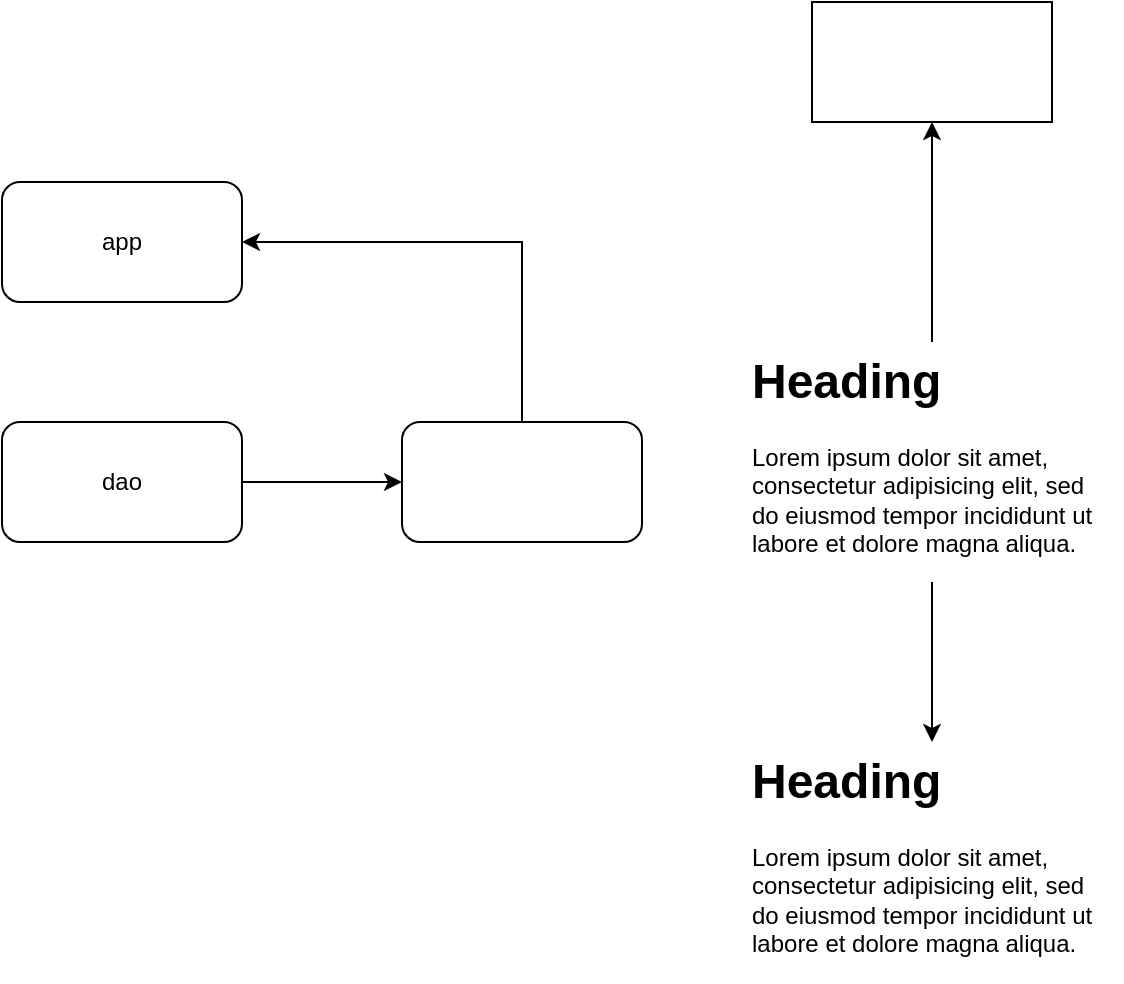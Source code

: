 <mxfile version="13.10.1" type="github">
  <diagram id="uULQ0KhdrBwxzNjOXBOE" name="Page-1">
    <mxGraphModel dx="1422" dy="761" grid="1" gridSize="10" guides="1" tooltips="1" connect="1" arrows="1" fold="1" page="1" pageScale="1" pageWidth="827" pageHeight="1169" math="0" shadow="0">
      <root>
        <mxCell id="0" />
        <mxCell id="1" parent="0" />
        <mxCell id="gvS05ff8z0PJqEDndU3Q-1" value="app" style="rounded=1;whiteSpace=wrap;html=1;" vertex="1" parent="1">
          <mxGeometry x="170" y="160" width="120" height="60" as="geometry" />
        </mxCell>
        <mxCell id="gvS05ff8z0PJqEDndU3Q-4" value="" style="edgeStyle=orthogonalEdgeStyle;rounded=0;orthogonalLoop=1;jettySize=auto;html=1;" edge="1" parent="1" source="gvS05ff8z0PJqEDndU3Q-2" target="gvS05ff8z0PJqEDndU3Q-3">
          <mxGeometry relative="1" as="geometry" />
        </mxCell>
        <mxCell id="gvS05ff8z0PJqEDndU3Q-2" value="dao" style="rounded=1;whiteSpace=wrap;html=1;" vertex="1" parent="1">
          <mxGeometry x="170" y="280" width="120" height="60" as="geometry" />
        </mxCell>
        <mxCell id="gvS05ff8z0PJqEDndU3Q-5" style="edgeStyle=orthogonalEdgeStyle;rounded=0;orthogonalLoop=1;jettySize=auto;html=1;entryX=1;entryY=0.5;entryDx=0;entryDy=0;" edge="1" parent="1" source="gvS05ff8z0PJqEDndU3Q-3" target="gvS05ff8z0PJqEDndU3Q-1">
          <mxGeometry relative="1" as="geometry">
            <mxPoint x="420" y="170" as="targetPoint" />
            <Array as="points">
              <mxPoint x="430" y="190" />
            </Array>
          </mxGeometry>
        </mxCell>
        <mxCell id="gvS05ff8z0PJqEDndU3Q-3" value="" style="whiteSpace=wrap;html=1;rounded=1;" vertex="1" parent="1">
          <mxGeometry x="370" y="280" width="120" height="60" as="geometry" />
        </mxCell>
        <mxCell id="gvS05ff8z0PJqEDndU3Q-8" value="" style="edgeStyle=orthogonalEdgeStyle;rounded=0;orthogonalLoop=1;jettySize=auto;html=1;" edge="1" parent="1" source="gvS05ff8z0PJqEDndU3Q-6" target="gvS05ff8z0PJqEDndU3Q-7">
          <mxGeometry relative="1" as="geometry" />
        </mxCell>
        <mxCell id="gvS05ff8z0PJqEDndU3Q-10" value="" style="edgeStyle=orthogonalEdgeStyle;rounded=0;orthogonalLoop=1;jettySize=auto;html=1;" edge="1" parent="1" source="gvS05ff8z0PJqEDndU3Q-6" target="gvS05ff8z0PJqEDndU3Q-9">
          <mxGeometry relative="1" as="geometry" />
        </mxCell>
        <mxCell id="gvS05ff8z0PJqEDndU3Q-6" value="&lt;h1&gt;Heading&lt;/h1&gt;&lt;p&gt;Lorem ipsum dolor sit amet, consectetur adipisicing elit, sed do eiusmod tempor incididunt ut labore et dolore magna aliqua.&lt;/p&gt;" style="text;html=1;strokeColor=none;fillColor=none;spacing=5;spacingTop=-20;whiteSpace=wrap;overflow=hidden;rounded=0;" vertex="1" parent="1">
          <mxGeometry x="540" y="240" width="190" height="120" as="geometry" />
        </mxCell>
        <mxCell id="gvS05ff8z0PJqEDndU3Q-7" value="" style="whiteSpace=wrap;html=1;" vertex="1" parent="1">
          <mxGeometry x="575" y="70" width="120" height="60" as="geometry" />
        </mxCell>
        <mxCell id="gvS05ff8z0PJqEDndU3Q-9" value="&lt;h1&gt;Heading&lt;/h1&gt;&lt;p&gt;Lorem ipsum dolor sit amet, consectetur adipisicing elit, sed do eiusmod tempor incididunt ut labore et dolore magna aliqua.&lt;/p&gt;" style="text;html=1;strokeColor=none;fillColor=none;spacing=5;spacingTop=-20;whiteSpace=wrap;overflow=hidden;rounded=0;" vertex="1" parent="1">
          <mxGeometry x="540" y="440" width="190" height="120" as="geometry" />
        </mxCell>
      </root>
    </mxGraphModel>
  </diagram>
</mxfile>
